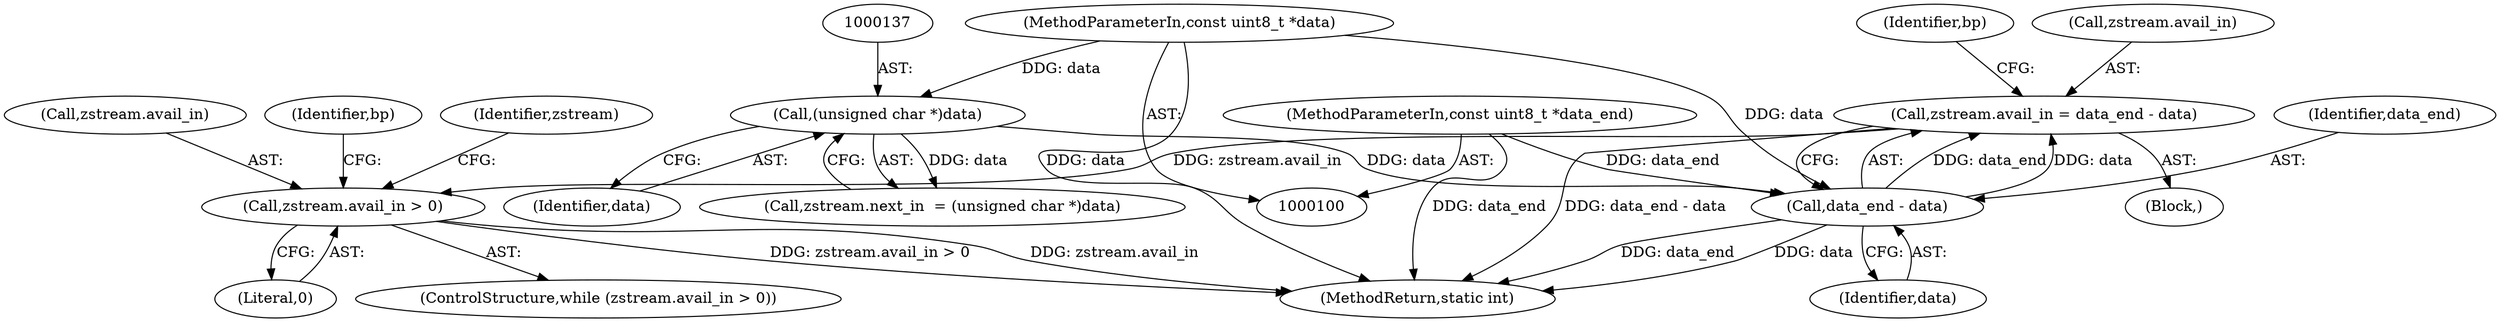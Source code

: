 digraph "0_FFmpeg_e371f031b942d73e02c090170975561fabd5c264@integer" {
"1000139" [label="(Call,zstream.avail_in = data_end - data)"];
"1000143" [label="(Call,data_end - data)"];
"1000103" [label="(MethodParameterIn,const uint8_t *data_end)"];
"1000136" [label="(Call,(unsigned char *)data)"];
"1000102" [label="(MethodParameterIn,const uint8_t *data)"];
"1000152" [label="(Call,zstream.avail_in > 0)"];
"1000138" [label="(Identifier,data)"];
"1000104" [label="(Block,)"];
"1000153" [label="(Call,zstream.avail_in)"];
"1000151" [label="(ControlStructure,while (zstream.avail_in > 0))"];
"1000147" [label="(Identifier,bp)"];
"1000145" [label="(Identifier,data)"];
"1000132" [label="(Call,zstream.next_in  = (unsigned char *)data)"];
"1000103" [label="(MethodParameterIn,const uint8_t *data_end)"];
"1000140" [label="(Call,zstream.avail_in)"];
"1000156" [label="(Literal,0)"];
"1000102" [label="(MethodParameterIn,const uint8_t *data)"];
"1000136" [label="(Call,(unsigned char *)data)"];
"1000144" [label="(Identifier,data_end)"];
"1000159" [label="(Identifier,bp)"];
"1000139" [label="(Call,zstream.avail_in = data_end - data)"];
"1000152" [label="(Call,zstream.avail_in > 0)"];
"1000243" [label="(MethodReturn,static int)"];
"1000143" [label="(Call,data_end - data)"];
"1000222" [label="(Identifier,zstream)"];
"1000139" -> "1000104"  [label="AST: "];
"1000139" -> "1000143"  [label="CFG: "];
"1000140" -> "1000139"  [label="AST: "];
"1000143" -> "1000139"  [label="AST: "];
"1000147" -> "1000139"  [label="CFG: "];
"1000139" -> "1000243"  [label="DDG: data_end - data"];
"1000143" -> "1000139"  [label="DDG: data_end"];
"1000143" -> "1000139"  [label="DDG: data"];
"1000139" -> "1000152"  [label="DDG: zstream.avail_in"];
"1000143" -> "1000145"  [label="CFG: "];
"1000144" -> "1000143"  [label="AST: "];
"1000145" -> "1000143"  [label="AST: "];
"1000143" -> "1000243"  [label="DDG: data_end"];
"1000143" -> "1000243"  [label="DDG: data"];
"1000103" -> "1000143"  [label="DDG: data_end"];
"1000136" -> "1000143"  [label="DDG: data"];
"1000102" -> "1000143"  [label="DDG: data"];
"1000103" -> "1000100"  [label="AST: "];
"1000103" -> "1000243"  [label="DDG: data_end"];
"1000136" -> "1000132"  [label="AST: "];
"1000136" -> "1000138"  [label="CFG: "];
"1000137" -> "1000136"  [label="AST: "];
"1000138" -> "1000136"  [label="AST: "];
"1000132" -> "1000136"  [label="CFG: "];
"1000136" -> "1000132"  [label="DDG: data"];
"1000102" -> "1000136"  [label="DDG: data"];
"1000102" -> "1000100"  [label="AST: "];
"1000102" -> "1000243"  [label="DDG: data"];
"1000152" -> "1000151"  [label="AST: "];
"1000152" -> "1000156"  [label="CFG: "];
"1000153" -> "1000152"  [label="AST: "];
"1000156" -> "1000152"  [label="AST: "];
"1000159" -> "1000152"  [label="CFG: "];
"1000222" -> "1000152"  [label="CFG: "];
"1000152" -> "1000243"  [label="DDG: zstream.avail_in > 0"];
"1000152" -> "1000243"  [label="DDG: zstream.avail_in"];
}
